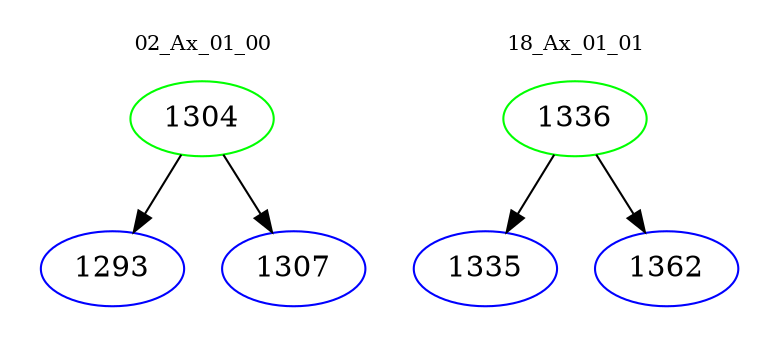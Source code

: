 digraph{
subgraph cluster_0 {
color = white
label = "02_Ax_01_00";
fontsize=10;
T0_1304 [label="1304", color="green"]
T0_1304 -> T0_1293 [color="black"]
T0_1293 [label="1293", color="blue"]
T0_1304 -> T0_1307 [color="black"]
T0_1307 [label="1307", color="blue"]
}
subgraph cluster_1 {
color = white
label = "18_Ax_01_01";
fontsize=10;
T1_1336 [label="1336", color="green"]
T1_1336 -> T1_1335 [color="black"]
T1_1335 [label="1335", color="blue"]
T1_1336 -> T1_1362 [color="black"]
T1_1362 [label="1362", color="blue"]
}
}
